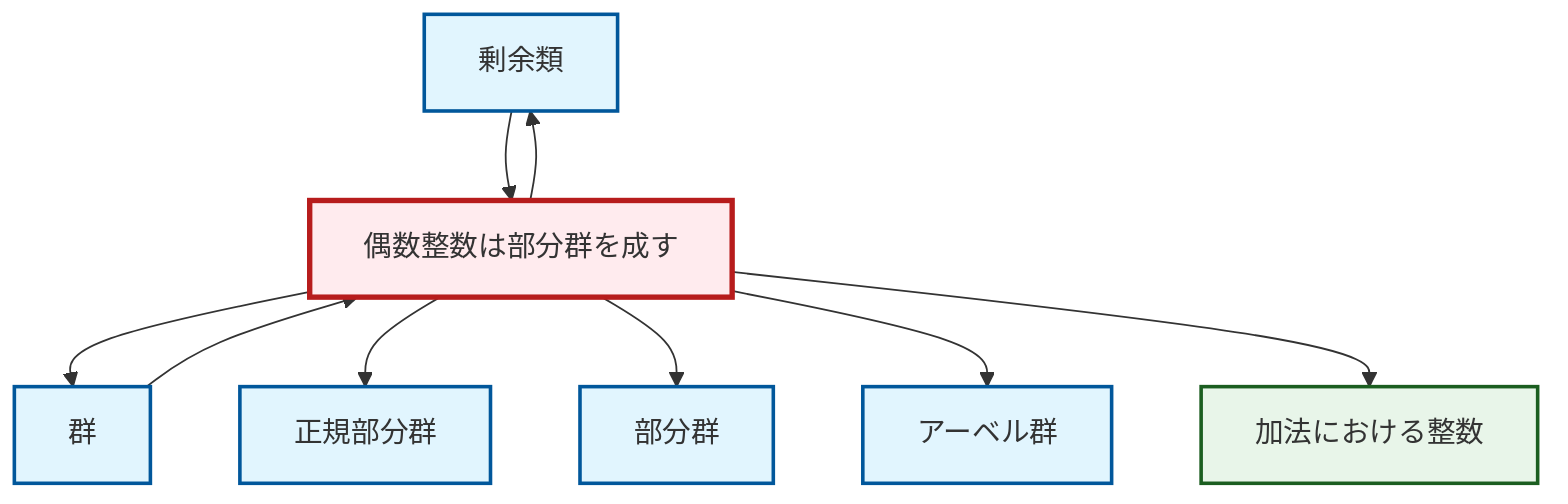 graph TD
    classDef definition fill:#e1f5fe,stroke:#01579b,stroke-width:2px
    classDef theorem fill:#f3e5f5,stroke:#4a148c,stroke-width:2px
    classDef axiom fill:#fff3e0,stroke:#e65100,stroke-width:2px
    classDef example fill:#e8f5e9,stroke:#1b5e20,stroke-width:2px
    classDef current fill:#ffebee,stroke:#b71c1c,stroke-width:3px
    def-coset["剰余類"]:::definition
    ex-even-integers-subgroup["偶数整数は部分群を成す"]:::example
    ex-integers-addition["加法における整数"]:::example
    def-normal-subgroup["正規部分群"]:::definition
    def-subgroup["部分群"]:::definition
    def-group["群"]:::definition
    def-abelian-group["アーベル群"]:::definition
    def-coset --> ex-even-integers-subgroup
    ex-even-integers-subgroup --> def-group
    def-group --> ex-even-integers-subgroup
    ex-even-integers-subgroup --> def-coset
    ex-even-integers-subgroup --> def-normal-subgroup
    ex-even-integers-subgroup --> def-subgroup
    ex-even-integers-subgroup --> def-abelian-group
    ex-even-integers-subgroup --> ex-integers-addition
    class ex-even-integers-subgroup current